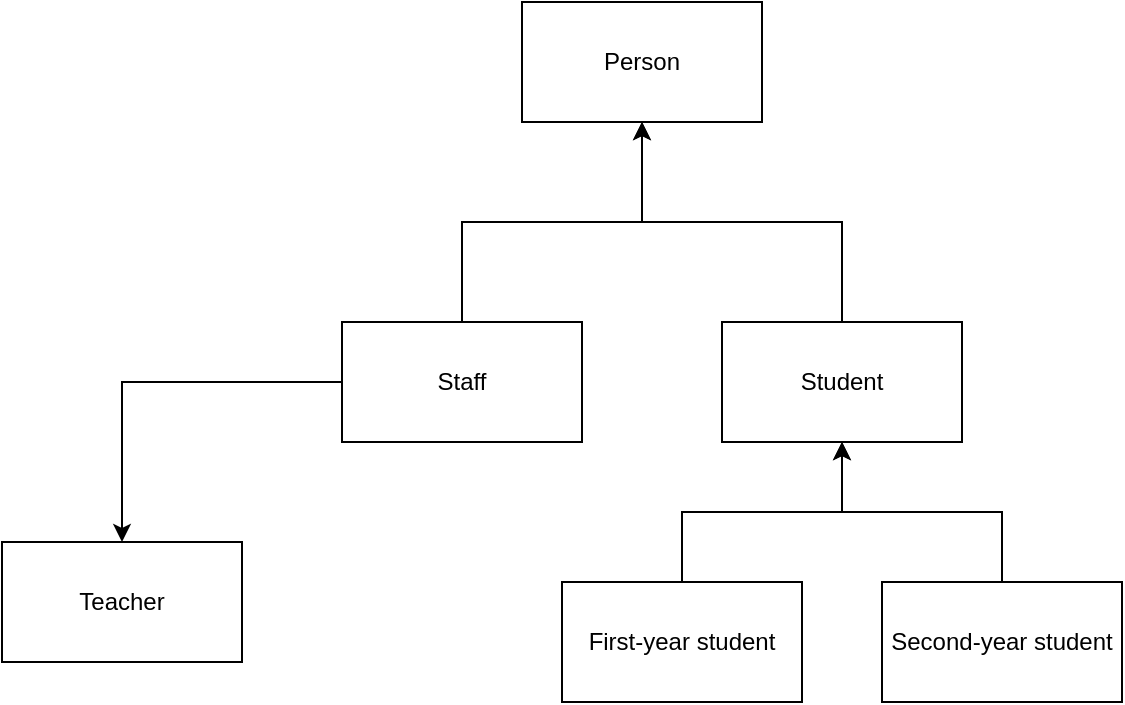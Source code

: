 <mxfile version="23.1.1" type="github">
  <diagram name="Page-1" id="Lq_vx1VtyLa_Bgvt-QJg">
    <mxGraphModel dx="1050" dy="653" grid="1" gridSize="10" guides="1" tooltips="1" connect="1" arrows="1" fold="1" page="1" pageScale="1" pageWidth="850" pageHeight="1100" math="0" shadow="0">
      <root>
        <mxCell id="0" />
        <mxCell id="1" parent="0" />
        <mxCell id="fdM6U8_tBijisY71s9kz-15" style="edgeStyle=orthogonalEdgeStyle;rounded=0;orthogonalLoop=1;jettySize=auto;html=1;entryX=0.5;entryY=1;entryDx=0;entryDy=0;" edge="1" parent="1" source="fdM6U8_tBijisY71s9kz-3" target="fdM6U8_tBijisY71s9kz-14">
          <mxGeometry relative="1" as="geometry" />
        </mxCell>
        <mxCell id="fdM6U8_tBijisY71s9kz-3" value="First-year student" style="rounded=0;whiteSpace=wrap;html=1;" vertex="1" parent="1">
          <mxGeometry x="750" y="330" width="120" height="60" as="geometry" />
        </mxCell>
        <mxCell id="fdM6U8_tBijisY71s9kz-17" style="edgeStyle=orthogonalEdgeStyle;rounded=0;orthogonalLoop=1;jettySize=auto;html=1;entryX=0.5;entryY=1;entryDx=0;entryDy=0;" edge="1" parent="1" source="fdM6U8_tBijisY71s9kz-5" target="fdM6U8_tBijisY71s9kz-14">
          <mxGeometry relative="1" as="geometry" />
        </mxCell>
        <mxCell id="fdM6U8_tBijisY71s9kz-5" value="Second-year student" style="rounded=0;whiteSpace=wrap;html=1;" vertex="1" parent="1">
          <mxGeometry x="910" y="330" width="120" height="60" as="geometry" />
        </mxCell>
        <mxCell id="fdM6U8_tBijisY71s9kz-11" style="edgeStyle=orthogonalEdgeStyle;rounded=0;orthogonalLoop=1;jettySize=auto;html=1;startArrow=classic;startFill=1;endArrow=none;endFill=0;" edge="1" parent="1" source="fdM6U8_tBijisY71s9kz-10" target="fdM6U8_tBijisY71s9kz-12">
          <mxGeometry relative="1" as="geometry">
            <mxPoint x="700" y="230" as="targetPoint" />
          </mxGeometry>
        </mxCell>
        <mxCell id="fdM6U8_tBijisY71s9kz-13" style="edgeStyle=orthogonalEdgeStyle;rounded=0;orthogonalLoop=1;jettySize=auto;html=1;startArrow=classic;startFill=1;endArrow=none;endFill=0;" edge="1" parent="1" source="fdM6U8_tBijisY71s9kz-10" target="fdM6U8_tBijisY71s9kz-14">
          <mxGeometry relative="1" as="geometry">
            <mxPoint x="850" y="210" as="targetPoint" />
          </mxGeometry>
        </mxCell>
        <mxCell id="fdM6U8_tBijisY71s9kz-10" value="Person" style="rounded=0;whiteSpace=wrap;html=1;" vertex="1" parent="1">
          <mxGeometry x="730" y="40" width="120" height="60" as="geometry" />
        </mxCell>
        <mxCell id="fdM6U8_tBijisY71s9kz-18" style="edgeStyle=orthogonalEdgeStyle;rounded=0;orthogonalLoop=1;jettySize=auto;html=1;" edge="1" parent="1" source="fdM6U8_tBijisY71s9kz-12" target="fdM6U8_tBijisY71s9kz-19">
          <mxGeometry relative="1" as="geometry">
            <mxPoint x="620" y="330" as="targetPoint" />
          </mxGeometry>
        </mxCell>
        <mxCell id="fdM6U8_tBijisY71s9kz-12" value="Staff" style="rounded=0;whiteSpace=wrap;html=1;" vertex="1" parent="1">
          <mxGeometry x="640" y="200" width="120" height="60" as="geometry" />
        </mxCell>
        <mxCell id="fdM6U8_tBijisY71s9kz-14" value="Student" style="rounded=0;whiteSpace=wrap;html=1;" vertex="1" parent="1">
          <mxGeometry x="830" y="200" width="120" height="60" as="geometry" />
        </mxCell>
        <mxCell id="fdM6U8_tBijisY71s9kz-19" value="Teacher" style="rounded=0;whiteSpace=wrap;html=1;" vertex="1" parent="1">
          <mxGeometry x="470" y="310" width="120" height="60" as="geometry" />
        </mxCell>
      </root>
    </mxGraphModel>
  </diagram>
</mxfile>
